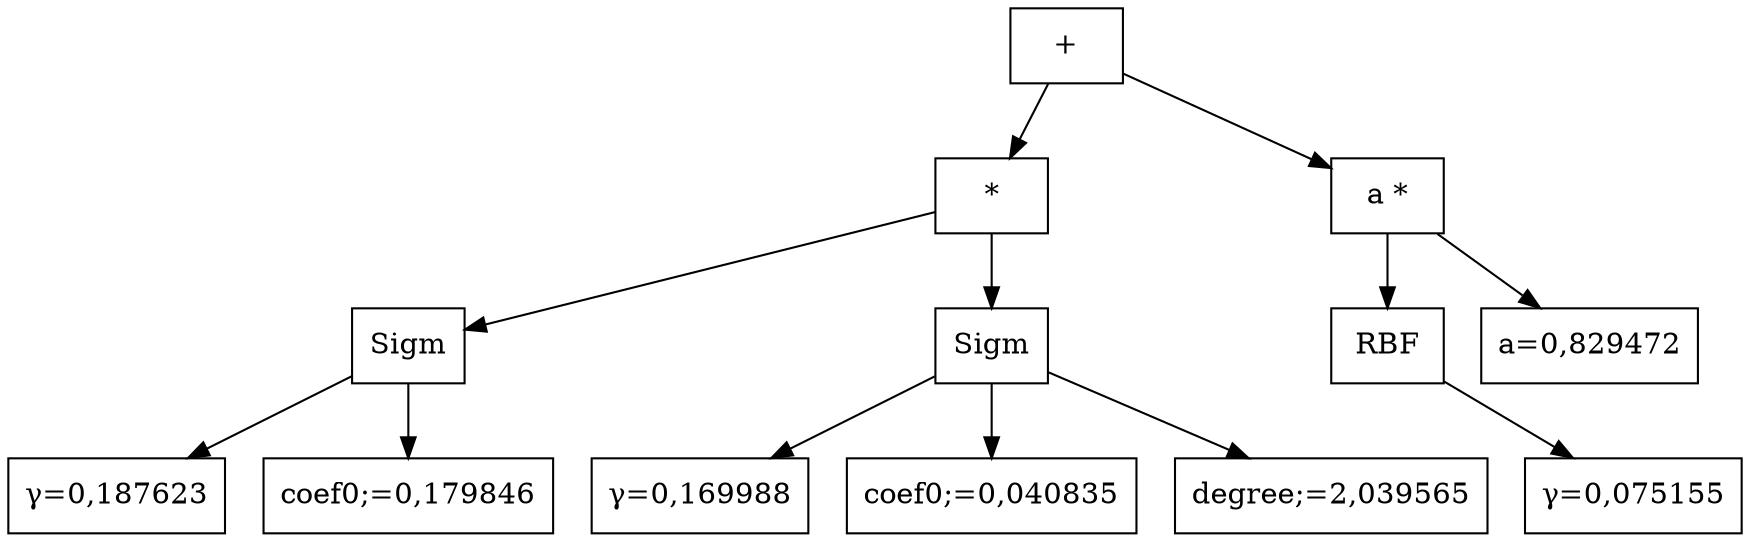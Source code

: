 digraph g {
node [shape=rectangle];
n[label = "+"];
n0[label = "*"];
n00[label = "Sigm"];
n000[label = "&gamma;=0,187623"];
n001[label = "coef0;=0,179846"];
n01[label = "Sigm"];
n010[label = "&gamma;=0,169988"];
n011[label = "coef0;=0,040835"];
n012[label = "degree;=2,039565"];
n1[label = "a *"];
n10[label = "RBF"];
n100[label = "&gamma;=0,075155"];
n11[label = "a=0,829472"];
n -> n0;
n0 -> n00;
n00 -> n000;
n00 -> n001
n0 -> n01;
n01 -> n010;
n01 -> n011;
n01 -> n012;

n -> n1;
n1 -> n10;
n10 -> n100
n1 -> n11;

}